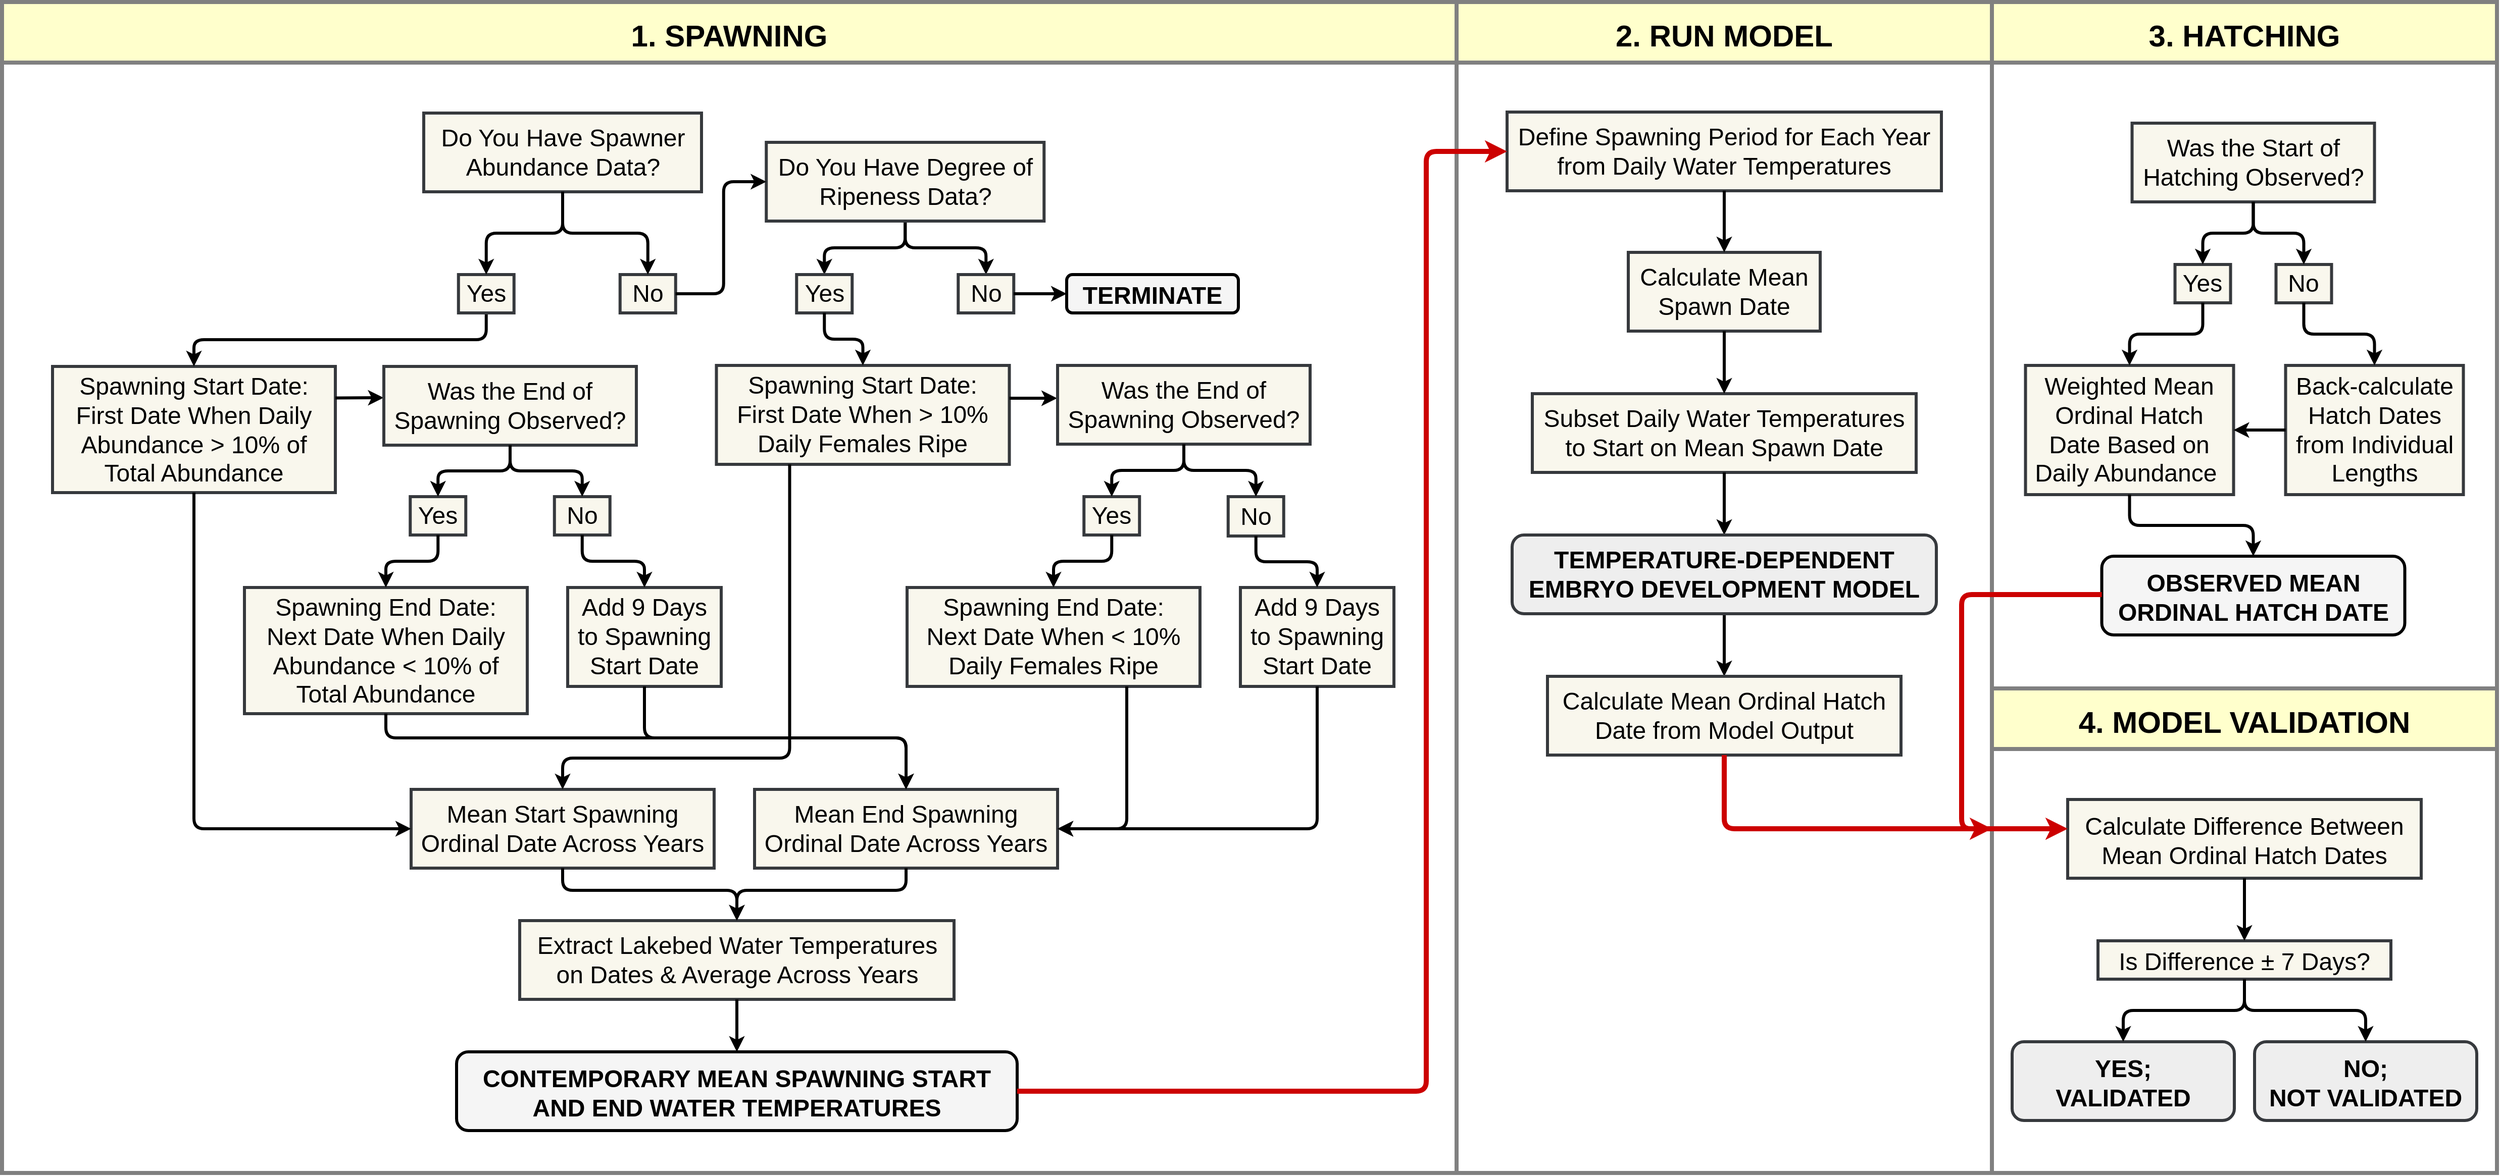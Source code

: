 <mxfile version="14.6.13" type="device"><diagram name="Page-1" id="c7558073-3199-34d8-9f00-42111426c3f3"><mxGraphModel dx="4560" dy="3016" grid="1" gridSize="10" guides="1" tooltips="1" connect="1" arrows="1" fold="1" page="1" pageScale="1" pageWidth="1400" pageHeight="850" background="none" math="0" shadow="0"><root><mxCell id="0"/><mxCell id="1" parent="0"/><mxCell id="sF-9YGjqSe5pVDXnktWd-203" value="2. RUN MODEL" style="swimlane;rounded=0;shadow=0;glass=0;fillColor=#FFFFCC;align=center;startSize=60;fontSize=30;strokeWidth=4;strokeColor=#808080;" parent="1" vertex="1"><mxGeometry x="80" y="-820" width="530" height="1160" as="geometry"/></mxCell><mxCell id="sF-9YGjqSe5pVDXnktWd-185" value="Define Spawning Period for Each Year from Daily Water Temperatures" style="whiteSpace=wrap;align=center;verticalAlign=middle;fontStyle=0;strokeWidth=3;fillColor=#f9f7ed;strokeColor=#36393d;fontSize=24;" parent="sF-9YGjqSe5pVDXnktWd-203" vertex="1"><mxGeometry x="50" y="109" width="430" height="78" as="geometry"/></mxCell><mxCell id="sF-9YGjqSe5pVDXnktWd-188" value="Calculate Mean Spawn Date" style="whiteSpace=wrap;align=center;verticalAlign=middle;fontStyle=0;strokeWidth=3;fillColor=#f9f7ed;strokeColor=#36393d;fontSize=24;" parent="sF-9YGjqSe5pVDXnktWd-203" vertex="1"><mxGeometry x="170" y="248" width="190" height="78" as="geometry"/></mxCell><mxCell id="sF-9YGjqSe5pVDXnktWd-190" value="Subset Daily Water Temperatures to Start on Mean Spawn Date" style="whiteSpace=wrap;align=center;verticalAlign=middle;fontStyle=0;strokeWidth=3;fillColor=#f9f7ed;strokeColor=#36393d;fontSize=24;" parent="sF-9YGjqSe5pVDXnktWd-203" vertex="1"><mxGeometry x="75" y="388" width="380" height="78" as="geometry"/></mxCell><mxCell id="sF-9YGjqSe5pVDXnktWd-191" value="" style="edgeStyle=elbowEdgeStyle;elbow=vertical;endArrow=classic;html=1;strokeWidth=3;exitX=0.5;exitY=1;exitDx=0;exitDy=0;entryX=0.5;entryY=0;entryDx=0;entryDy=0;" parent="sF-9YGjqSe5pVDXnktWd-203" source="sF-9YGjqSe5pVDXnktWd-185" target="sF-9YGjqSe5pVDXnktWd-188" edge="1"><mxGeometry width="50" height="50" relative="1" as="geometry"><mxPoint x="119.5" y="234" as="sourcePoint"/><mxPoint x="169.5" y="184" as="targetPoint"/></mxGeometry></mxCell><mxCell id="sF-9YGjqSe5pVDXnktWd-192" value="" style="edgeStyle=elbowEdgeStyle;elbow=vertical;endArrow=classic;html=1;strokeWidth=3;exitX=0.5;exitY=1;exitDx=0;exitDy=0;entryX=0.5;entryY=0;entryDx=0;entryDy=0;" parent="sF-9YGjqSe5pVDXnktWd-203" source="sF-9YGjqSe5pVDXnktWd-188" target="sF-9YGjqSe5pVDXnktWd-190" edge="1"><mxGeometry width="50" height="50" relative="1" as="geometry"><mxPoint x="119.5" y="234" as="sourcePoint"/><mxPoint x="169.5" y="184" as="targetPoint"/></mxGeometry></mxCell><mxCell id="sF-9YGjqSe5pVDXnktWd-193" value="" style="edgeStyle=elbowEdgeStyle;elbow=vertical;endArrow=classic;html=1;strokeWidth=3;exitX=0.5;exitY=1;exitDx=0;exitDy=0;entryX=0.5;entryY=0;entryDx=0;entryDy=0;" parent="sF-9YGjqSe5pVDXnktWd-203" source="sF-9YGjqSe5pVDXnktWd-190" target="sF-9YGjqSe5pVDXnktWd-240" edge="1"><mxGeometry width="50" height="50" relative="1" as="geometry"><mxPoint x="119.5" y="270" as="sourcePoint"/><mxPoint x="265" y="520" as="targetPoint"/></mxGeometry></mxCell><mxCell id="sF-9YGjqSe5pVDXnktWd-198" value="" style="edgeStyle=elbowEdgeStyle;elbow=vertical;endArrow=classic;html=1;strokeWidth=3;exitX=0.5;exitY=1;exitDx=0;exitDy=0;entryX=0.5;entryY=0;entryDx=0;entryDy=0;" parent="sF-9YGjqSe5pVDXnktWd-203" source="sF-9YGjqSe5pVDXnktWd-240" target="sF-9YGjqSe5pVDXnktWd-194" edge="1"><mxGeometry width="50" height="50" relative="1" as="geometry"><mxPoint x="265" y="598" as="sourcePoint"/><mxPoint x="454.51" y="384" as="targetPoint"/></mxGeometry></mxCell><mxCell id="sF-9YGjqSe5pVDXnktWd-240" value="TEMPERATURE-DEPENDENT EMBRYO DEVELOPMENT MODEL" style="whiteSpace=wrap;align=center;verticalAlign=middle;fontStyle=1;strokeWidth=3;fillColor=#eeeeee;strokeColor=#36393d;fontSize=24;rounded=1;" parent="sF-9YGjqSe5pVDXnktWd-203" vertex="1"><mxGeometry x="55" y="528" width="420" height="78" as="geometry"/></mxCell><mxCell id="sF-9YGjqSe5pVDXnktWd-194" value="Calculate Mean Ordinal Hatch Date from Model Output" style="whiteSpace=wrap;align=center;verticalAlign=middle;fontStyle=0;strokeWidth=3;fillColor=#f9f7ed;strokeColor=#36393d;fontSize=24;" parent="sF-9YGjqSe5pVDXnktWd-203" vertex="1"><mxGeometry x="90" y="668" width="350" height="78" as="geometry"/></mxCell><mxCell id="sF-9YGjqSe5pVDXnktWd-208" value="4. MODEL VALIDATION" style="swimlane;rounded=0;shadow=0;glass=0;fillColor=#FFFFCC;align=center;startSize=60;fontStyle=1;fontSize=30;strokeWidth=4;strokeColor=#808080;" parent="1" vertex="1"><mxGeometry x="610" y="-140" width="500" height="480" as="geometry"/></mxCell><mxCell id="sF-9YGjqSe5pVDXnktWd-220" value="&lt;p style=&quot;margin: 4px 0px 0px ; font-size: 24px&quot;&gt;&lt;/p&gt;&lt;span style=&quot;color: rgb(0 , 0 , 0) ; font-size: 24px&quot;&gt;Calculate Difference Between Mean Ordinal Hatch Dates&lt;/span&gt;" style="whiteSpace=wrap;html=1;fontStyle=0;strokeWidth=3;fillColor=#f9f7ed;rounded=0;shadow=0;glass=0;strokeColor=#36393d;fontSize=24;" parent="sF-9YGjqSe5pVDXnktWd-208" vertex="1"><mxGeometry x="75" y="110" width="350" height="78" as="geometry"/></mxCell><mxCell id="sF-9YGjqSe5pVDXnktWd-224" value="&lt;p style=&quot;margin: 4px 0px 0px ; font-size: 24px&quot;&gt;&lt;/p&gt;&lt;span style=&quot;color: rgb(0 , 0 , 0) ; font-size: 24px&quot;&gt;Is Difference ± 7 Days?&lt;/span&gt;" style="whiteSpace=wrap;html=1;fontStyle=0;strokeWidth=3;fillColor=#f9f7ed;rounded=0;shadow=0;glass=0;strokeColor=#36393d;fontSize=24;" parent="sF-9YGjqSe5pVDXnktWd-208" vertex="1"><mxGeometry x="105" y="250" width="290" height="38" as="geometry"/></mxCell><mxCell id="sF-9YGjqSe5pVDXnktWd-225" value="&lt;p style=&quot;margin: 4px 0px 0px ; font-size: 24px&quot;&gt;&lt;/p&gt;&lt;span style=&quot;color: rgb(0 , 0 , 0) ; font-size: 24px&quot;&gt;YES;&lt;br&gt;VALIDATED&lt;/span&gt;" style="whiteSpace=wrap;html=1;fontStyle=1;strokeWidth=3;fillColor=#eeeeee;rounded=1;shadow=0;glass=0;strokeColor=#36393d;fontSize=24;" parent="sF-9YGjqSe5pVDXnktWd-208" vertex="1"><mxGeometry x="20" y="350" width="220" height="78" as="geometry"/></mxCell><mxCell id="sF-9YGjqSe5pVDXnktWd-230" value="&lt;p style=&quot;margin: 4px 0px 0px ; font-size: 24px&quot;&gt;&lt;/p&gt;&lt;span style=&quot;color: rgb(0 , 0 , 0) ; font-size: 24px&quot;&gt;NO;&lt;br&gt;NOT VALIDATED&lt;/span&gt;" style="whiteSpace=wrap;html=1;fontStyle=1;strokeWidth=3;fillColor=#eeeeee;rounded=1;shadow=0;glass=0;strokeColor=#36393d;fontSize=24;" parent="sF-9YGjqSe5pVDXnktWd-208" vertex="1"><mxGeometry x="260" y="350" width="220" height="78" as="geometry"/></mxCell><mxCell id="sF-9YGjqSe5pVDXnktWd-231" value="" style="edgeStyle=elbowEdgeStyle;elbow=vertical;endArrow=classic;html=1;fontSize=24;strokeWidth=3;exitX=0.5;exitY=1;exitDx=0;exitDy=0;entryX=0.5;entryY=0;entryDx=0;entryDy=0;" parent="sF-9YGjqSe5pVDXnktWd-208" source="sF-9YGjqSe5pVDXnktWd-224" target="sF-9YGjqSe5pVDXnktWd-225" edge="1"><mxGeometry width="50" height="50" relative="1" as="geometry"><mxPoint x="130" y="329" as="sourcePoint"/><mxPoint x="180" y="279" as="targetPoint"/></mxGeometry></mxCell><mxCell id="sF-9YGjqSe5pVDXnktWd-238" value="" style="edgeStyle=elbowEdgeStyle;elbow=vertical;endArrow=classic;html=1;fontSize=24;strokeWidth=3;exitX=0.5;exitY=1;exitDx=0;exitDy=0;entryX=0.5;entryY=0;entryDx=0;entryDy=0;" parent="sF-9YGjqSe5pVDXnktWd-208" source="sF-9YGjqSe5pVDXnktWd-224" target="sF-9YGjqSe5pVDXnktWd-230" edge="1"><mxGeometry width="50" height="50" relative="1" as="geometry"><mxPoint x="260.0" y="307.0" as="sourcePoint"/><mxPoint x="150.0" y="348" as="targetPoint"/></mxGeometry></mxCell><mxCell id="sF-9YGjqSe5pVDXnktWd-239" value="" style="edgeStyle=elbowEdgeStyle;elbow=vertical;endArrow=classic;html=1;fontSize=24;strokeColor=#000000;strokeWidth=3;exitX=0.5;exitY=1;exitDx=0;exitDy=0;entryX=0.5;entryY=0;entryDx=0;entryDy=0;" parent="sF-9YGjqSe5pVDXnktWd-208" source="sF-9YGjqSe5pVDXnktWd-220" target="sF-9YGjqSe5pVDXnktWd-224" edge="1"><mxGeometry width="50" height="50" relative="1" as="geometry"><mxPoint x="130" y="309" as="sourcePoint"/><mxPoint x="180" y="259" as="targetPoint"/></mxGeometry></mxCell><mxCell id="sF-9YGjqSe5pVDXnktWd-204" value="3. HATCHING" style="swimlane;rounded=0;shadow=0;glass=0;fillColor=#FFFFCC;align=center;startSize=60;fontStyle=1;fontSize=30;strokeWidth=4;strokeColor=#808080;" parent="1" vertex="1"><mxGeometry x="610" y="-820" width="500" height="680" as="geometry"/></mxCell><mxCell id="sF-9YGjqSe5pVDXnktWd-150" value="Was the Start of Hatching Observed?" style="whiteSpace=wrap;align=center;verticalAlign=middle;fontStyle=0;strokeWidth=3;fillColor=#f9f7ed;strokeColor=#36393d;fontSize=24;" parent="sF-9YGjqSe5pVDXnktWd-204" vertex="1"><mxGeometry x="138.75" y="120" width="240" height="78" as="geometry"/></mxCell><mxCell id="sF-9YGjqSe5pVDXnktWd-153" value="Yes" style="whiteSpace=wrap;html=1;fontStyle=0;strokeWidth=3;fillColor=#f9f7ed;strokeColor=#36393d;fontSize=24;" parent="sF-9YGjqSe5pVDXnktWd-204" vertex="1"><mxGeometry x="181.25" y="260" width="55" height="38" as="geometry"/></mxCell><mxCell id="sF-9YGjqSe5pVDXnktWd-155" value="No" style="whiteSpace=wrap;html=1;fontStyle=0;strokeWidth=3;fillColor=#f9f7ed;strokeColor=#36393d;fontSize=24;" parent="sF-9YGjqSe5pVDXnktWd-204" vertex="1"><mxGeometry x="281.25" y="260" width="55" height="38" as="geometry"/></mxCell><mxCell id="sF-9YGjqSe5pVDXnktWd-166" value="" style="edgeStyle=elbowEdgeStyle;elbow=vertical;endArrow=classic;html=1;strokeWidth=3;exitX=0.5;exitY=1;exitDx=0;exitDy=0;entryX=0.5;entryY=0;entryDx=0;entryDy=0;" parent="sF-9YGjqSe5pVDXnktWd-204" source="sF-9YGjqSe5pVDXnktWd-150" target="sF-9YGjqSe5pVDXnktWd-153" edge="1"><mxGeometry width="50" height="50" relative="1" as="geometry"><mxPoint x="98.75" y="215" as="sourcePoint"/><mxPoint x="48.75" y="261" as="targetPoint"/></mxGeometry></mxCell><mxCell id="sF-9YGjqSe5pVDXnktWd-167" value="" style="edgeStyle=elbowEdgeStyle;elbow=vertical;endArrow=classic;html=1;strokeWidth=3;exitX=0.5;exitY=1;exitDx=0;exitDy=0;entryX=0.5;entryY=0;entryDx=0;entryDy=0;" parent="sF-9YGjqSe5pVDXnktWd-204" source="sF-9YGjqSe5pVDXnktWd-150" target="sF-9YGjqSe5pVDXnktWd-155" edge="1"><mxGeometry width="50" height="50" relative="1" as="geometry"><mxPoint x="178.75" y="215" as="sourcePoint"/><mxPoint x="218.75" y="265" as="targetPoint"/></mxGeometry></mxCell><mxCell id="sF-9YGjqSe5pVDXnktWd-168" value="Back-calculate Hatch Dates from Individual Lengths" style="whiteSpace=wrap;align=center;verticalAlign=middle;fontStyle=0;strokeWidth=3;fillColor=#f9f7ed;strokeColor=#36393d;fontSize=24;" parent="sF-9YGjqSe5pVDXnktWd-204" vertex="1"><mxGeometry x="290.75" y="360" width="176" height="128" as="geometry"/></mxCell><mxCell id="sF-9YGjqSe5pVDXnktWd-169" value="Weighted Mean Ordinal Hatch Date Based on Daily Abundance&amp;nbsp;" style="whiteSpace=wrap;html=1;fontStyle=0;strokeWidth=3;fillColor=#f9f7ed;strokeColor=#36393d;fontSize=24;" parent="sF-9YGjqSe5pVDXnktWd-204" vertex="1"><mxGeometry x="33.25" y="360" width="206" height="128" as="geometry"/></mxCell><mxCell id="sF-9YGjqSe5pVDXnktWd-171" value="" style="edgeStyle=elbowEdgeStyle;elbow=vertical;endArrow=classic;html=1;strokeWidth=3;exitX=0.5;exitY=1;exitDx=0;exitDy=0;entryX=0.5;entryY=0;entryDx=0;entryDy=0;" parent="sF-9YGjqSe5pVDXnktWd-204" source="sF-9YGjqSe5pVDXnktWd-153" target="sF-9YGjqSe5pVDXnktWd-169" edge="1"><mxGeometry width="50" height="50" relative="1" as="geometry"><mxPoint x="-48.25" y="340" as="sourcePoint"/><mxPoint x="1.75" y="290" as="targetPoint"/></mxGeometry></mxCell><mxCell id="sF-9YGjqSe5pVDXnktWd-172" value="" style="edgeStyle=elbowEdgeStyle;elbow=vertical;endArrow=classic;html=1;strokeWidth=3;exitX=0.5;exitY=1;exitDx=0;exitDy=0;entryX=0.5;entryY=0;entryDx=0;entryDy=0;" parent="sF-9YGjqSe5pVDXnktWd-204" source="sF-9YGjqSe5pVDXnktWd-155" target="sF-9YGjqSe5pVDXnktWd-168" edge="1"><mxGeometry width="50" height="50" relative="1" as="geometry"><mxPoint x="222.25" y="300" as="sourcePoint"/><mxPoint x="198.75" y="338" as="targetPoint"/></mxGeometry></mxCell><mxCell id="sF-9YGjqSe5pVDXnktWd-174" value="" style="edgeStyle=elbowEdgeStyle;elbow=vertical;endArrow=classic;html=1;strokeWidth=3;exitX=0.5;exitY=1;exitDx=0;exitDy=0;entryX=0.5;entryY=0;entryDx=0;entryDy=0;" parent="sF-9YGjqSe5pVDXnktWd-204" source="sF-9YGjqSe5pVDXnktWd-169" target="sF-9YGjqSe5pVDXnktWd-173" edge="1"><mxGeometry width="50" height="50" relative="1" as="geometry"><mxPoint x="-118.25" y="305" as="sourcePoint"/><mxPoint x="-68.25" y="255" as="targetPoint"/></mxGeometry></mxCell><mxCell id="sF-9YGjqSe5pVDXnktWd-173" value="&lt;p style=&quot;margin: 4px 0px 0px ; font-size: 24px&quot;&gt;&lt;span&gt;OBSERVED MEAN ORDINAL HATCH DATE&lt;/span&gt;&lt;/p&gt;" style="whiteSpace=wrap;html=1;fontStyle=1;strokeWidth=3;fillColor=#f5f5f5;rounded=1;shadow=0;glass=0;fontSize=24;" parent="sF-9YGjqSe5pVDXnktWd-204" vertex="1"><mxGeometry x="108.75" y="549" width="300" height="78" as="geometry"/></mxCell><mxCell id="-6BBL0OErDNaIZ8kAwIb-1" value="" style="edgeStyle=elbowEdgeStyle;elbow=vertical;endArrow=classic;html=1;strokeWidth=3;exitX=0;exitY=0.5;exitDx=0;exitDy=0;entryX=1;entryY=0.5;entryDx=0;entryDy=0;" parent="sF-9YGjqSe5pVDXnktWd-204" source="sF-9YGjqSe5pVDXnktWd-168" target="sF-9YGjqSe5pVDXnktWd-169" edge="1"><mxGeometry width="50" height="50" relative="1" as="geometry"><mxPoint x="318.75" y="328.0" as="sourcePoint"/><mxPoint x="237.75" y="439" as="targetPoint"/><Array as="points"/></mxGeometry></mxCell><mxCell id="sF-9YGjqSe5pVDXnktWd-223" value="" style="edgeStyle=elbowEdgeStyle;elbow=horizontal;endArrow=classic;html=1;fontSize=24;strokeColor=#CC0000;strokeWidth=5;exitX=0;exitY=0.5;exitDx=0;exitDy=0;" parent="1" edge="1"><mxGeometry width="50" height="50" relative="1" as="geometry"><mxPoint x="718.75" y="-233" as="sourcePoint"/><mxPoint x="610" y="-1" as="targetPoint"/><Array as="points"><mxPoint x="580" y="-121"/></Array></mxGeometry></mxCell><mxCell id="sF-9YGjqSe5pVDXnktWd-221" value="" style="edgeStyle=elbowEdgeStyle;elbow=vertical;endArrow=classic;html=1;fontSize=24;strokeColor=#CC0000;strokeWidth=5;exitX=0.5;exitY=1;exitDx=0;exitDy=0;" parent="1" source="sF-9YGjqSe5pVDXnktWd-194" edge="1"><mxGeometry width="50" height="50" relative="1" as="geometry"><mxPoint x="370" y="60" as="sourcePoint"/><mxPoint x="685" y="-1" as="targetPoint"/><Array as="points"><mxPoint x="510" y="-1"/></Array></mxGeometry></mxCell><mxCell id="sF-9YGjqSe5pVDXnktWd-202" value="1. SPAWNING" style="swimlane;rounded=0;shadow=0;glass=0;fillColor=#FFFFCC;align=center;fontSize=30;startSize=60;verticalAlign=middle;strokeWidth=4;strokeColor=#808080;" parent="1" vertex="1"><mxGeometry x="-1360" y="-820" width="1440" height="1160" as="geometry"/></mxCell><mxCell id="sF-9YGjqSe5pVDXnktWd-130" value="Spawning Start Date:&#10;First Date When Daily Abundance &gt; 10% of Total Abundance" style="whiteSpace=wrap;align=center;verticalAlign=middle;fontStyle=0;strokeWidth=3;fillColor=#f9f7ed;strokeColor=#36393d;fontSize=24;" parent="sF-9YGjqSe5pVDXnktWd-202" vertex="1"><mxGeometry x="50" y="361" width="280" height="125" as="geometry"/></mxCell><mxCell id="sF-9YGjqSe5pVDXnktWd-131" value="" style="edgeStyle=elbowEdgeStyle;elbow=vertical;endArrow=classic;html=1;strokeWidth=3;exitX=0.5;exitY=1;exitDx=0;exitDy=0;entryX=0.5;entryY=0;entryDx=0;entryDy=0;" parent="sF-9YGjqSe5pVDXnktWd-202" source="-6BBL0OErDNaIZ8kAwIb-3" target="sF-9YGjqSe5pVDXnktWd-130" edge="1"><mxGeometry width="50" height="50" relative="1" as="geometry"><mxPoint x="436.5" y="527" as="sourcePoint"/><mxPoint x="475.5" y="809.5" as="targetPoint"/></mxGeometry></mxCell><mxCell id="sF-9YGjqSe5pVDXnktWd-98" value="Spawning End Date:&#10;Next Date When Daily Abundance &lt; 10% of Total Abundance" style="whiteSpace=wrap;align=center;verticalAlign=middle;fontStyle=0;strokeWidth=3;fillColor=#f9f7ed;strokeColor=#36393d;fontSize=24;" parent="sF-9YGjqSe5pVDXnktWd-202" vertex="1"><mxGeometry x="240" y="580" width="280" height="125" as="geometry"/></mxCell><mxCell id="sF-9YGjqSe5pVDXnktWd-132" value="" style="edgeStyle=elbowEdgeStyle;elbow=vertical;endArrow=classic;html=1;strokeWidth=3;exitX=1;exitY=0.25;exitDx=0;exitDy=0;entryX=-0.001;entryY=0.397;entryDx=0;entryDy=0;entryPerimeter=0;" parent="sF-9YGjqSe5pVDXnktWd-202" source="sF-9YGjqSe5pVDXnktWd-130" target="_57NI-kd2nf70JUf0CaK-3" edge="1"><mxGeometry width="50" height="50" relative="1" as="geometry"><mxPoint x="436.5" y="527" as="sourcePoint"/><mxPoint x="475.5" y="819.5" as="targetPoint"/></mxGeometry></mxCell><mxCell id="sF-9YGjqSe5pVDXnktWd-100" value="Spawning End Date:&#10;Next Date When &lt; 10% Daily Females Ripe" style="whiteSpace=wrap;align=center;verticalAlign=middle;fontStyle=0;strokeWidth=3;fillColor=#f9f7ed;strokeColor=#36393d;fontSize=24;" parent="sF-9YGjqSe5pVDXnktWd-202" vertex="1"><mxGeometry x="896" y="580" width="290" height="98" as="geometry"/></mxCell><mxCell id="sF-9YGjqSe5pVDXnktWd-129" value="" style="edgeStyle=elbowEdgeStyle;elbow=vertical;endArrow=classic;html=1;strokeWidth=3;exitX=0.5;exitY=1;exitDx=0;exitDy=0;entryX=0.5;entryY=0;entryDx=0;entryDy=0;" parent="sF-9YGjqSe5pVDXnktWd-202" source="-6BBL0OErDNaIZ8kAwIb-7" target="-6BBL0OErDNaIZ8kAwIb-12" edge="1"><mxGeometry width="50" height="50" relative="1" as="geometry"><mxPoint x="924.63" y="696" as="sourcePoint"/><mxPoint x="895.13" y="869.5" as="targetPoint"/></mxGeometry></mxCell><mxCell id="sF-9YGjqSe5pVDXnktWd-178" value="Extract Lakebed Water Temperatures on Dates &amp; Average Across Years" style="whiteSpace=wrap;align=center;verticalAlign=middle;fontStyle=0;strokeWidth=3;fillColor=#f9f7ed;strokeColor=#36393d;fontSize=24;" parent="sF-9YGjqSe5pVDXnktWd-202" vertex="1"><mxGeometry x="512.5" y="910" width="430" height="78" as="geometry"/></mxCell><mxCell id="sF-9YGjqSe5pVDXnktWd-184" value="" style="edgeStyle=elbowEdgeStyle;elbow=vertical;endArrow=classic;html=1;strokeWidth=3;exitX=0.5;exitY=1;exitDx=0;exitDy=0;entryX=0.5;entryY=0;entryDx=0;entryDy=0;" parent="sF-9YGjqSe5pVDXnktWd-202" source="sF-9YGjqSe5pVDXnktWd-178" target="sF-9YGjqSe5pVDXnktWd-183" edge="1"><mxGeometry width="50" height="50" relative="1" as="geometry"><mxPoint x="988" y="1262" as="sourcePoint"/><mxPoint x="1038" y="1212" as="targetPoint"/></mxGeometry></mxCell><mxCell id="sF-9YGjqSe5pVDXnktWd-126" value="Mean Start Spawning Ordinal Date Across Years" style="whiteSpace=wrap;align=center;verticalAlign=middle;fontStyle=0;strokeWidth=3;fillColor=#f9f7ed;strokeColor=#36393d;fontSize=24;" parent="sF-9YGjqSe5pVDXnktWd-202" vertex="1"><mxGeometry x="405" y="780" width="300" height="78" as="geometry"/></mxCell><mxCell id="sF-9YGjqSe5pVDXnktWd-143" value="" style="edgeStyle=elbowEdgeStyle;elbow=vertical;endArrow=classic;html=1;strokeWidth=3;exitX=0.5;exitY=1;exitDx=0;exitDy=0;entryX=0.5;entryY=0;entryDx=0;entryDy=0;" parent="sF-9YGjqSe5pVDXnktWd-202" source="sF-9YGjqSe5pVDXnktWd-126" target="sF-9YGjqSe5pVDXnktWd-178" edge="1"><mxGeometry width="50" height="50" relative="1" as="geometry"><mxPoint x="590" y="1176" as="sourcePoint"/><mxPoint x="555" y="1248" as="targetPoint"/><Array as="points"><mxPoint x="640" y="880"/></Array></mxGeometry></mxCell><mxCell id="sF-9YGjqSe5pVDXnktWd-133" value="" style="edgeStyle=elbowEdgeStyle;elbow=vertical;endArrow=classic;html=1;strokeWidth=3;exitX=0.5;exitY=1;exitDx=0;exitDy=0;entryX=0;entryY=0.5;entryDx=0;entryDy=0;" parent="sF-9YGjqSe5pVDXnktWd-202" source="sF-9YGjqSe5pVDXnktWd-130" target="sF-9YGjqSe5pVDXnktWd-126" edge="1"><mxGeometry width="50" height="50" relative="1" as="geometry"><mxPoint x="196.5" y="918" as="sourcePoint"/><mxPoint x="579.5" y="1127" as="targetPoint"/><Array as="points"><mxPoint x="300" y="819"/></Array></mxGeometry></mxCell><mxCell id="sF-9YGjqSe5pVDXnktWd-99" value="Mean End Spawning&#10;Ordinal Date Across Years" style="whiteSpace=wrap;align=center;verticalAlign=middle;fontStyle=0;strokeWidth=3;fillColor=#f9f7ed;strokeColor=#36393d;fontSize=24;" parent="sF-9YGjqSe5pVDXnktWd-202" vertex="1"><mxGeometry x="745" y="780" width="300" height="78" as="geometry"/></mxCell><mxCell id="sF-9YGjqSe5pVDXnktWd-144" value="" style="edgeStyle=elbowEdgeStyle;elbow=vertical;endArrow=classic;html=1;strokeWidth=3;exitX=0.5;exitY=1;exitDx=0;exitDy=0;entryX=0.5;entryY=0;entryDx=0;entryDy=0;" parent="sF-9YGjqSe5pVDXnktWd-202" source="sF-9YGjqSe5pVDXnktWd-99" target="sF-9YGjqSe5pVDXnktWd-178" edge="1"><mxGeometry width="50" height="50" relative="1" as="geometry"><mxPoint x="880" y="1136" as="sourcePoint"/><mxPoint x="595" y="1248" as="targetPoint"/><Array as="points"><mxPoint x="810" y="880"/></Array></mxGeometry></mxCell><mxCell id="sF-9YGjqSe5pVDXnktWd-136" value="" style="edgeStyle=elbowEdgeStyle;elbow=vertical;endArrow=classic;html=1;strokeWidth=3;exitX=0.75;exitY=1;exitDx=0;exitDy=0;entryX=1;entryY=0.5;entryDx=0;entryDy=0;" parent="sF-9YGjqSe5pVDXnktWd-202" source="sF-9YGjqSe5pVDXnktWd-100" target="sF-9YGjqSe5pVDXnktWd-99" edge="1"><mxGeometry width="50" height="50" relative="1" as="geometry"><mxPoint x="972.5" y="926" as="sourcePoint"/><mxPoint x="1022.5" y="876" as="targetPoint"/><Array as="points"><mxPoint x="1090" y="819"/></Array></mxGeometry></mxCell><mxCell id="sF-9YGjqSe5pVDXnktWd-134" value="" style="edgeStyle=elbowEdgeStyle;elbow=vertical;endArrow=classic;html=1;strokeWidth=3;exitX=0.5;exitY=1;exitDx=0;exitDy=0;entryX=0.5;entryY=0;entryDx=0;entryDy=0;" parent="sF-9YGjqSe5pVDXnktWd-202" source="sF-9YGjqSe5pVDXnktWd-98" target="sF-9YGjqSe5pVDXnktWd-99" edge="1"><mxGeometry width="50" height="50" relative="1" as="geometry"><mxPoint x="515.5" y="918" as="sourcePoint"/><mxPoint x="718.5" y="1146" as="targetPoint"/><Array as="points"><mxPoint x="640" y="729"/></Array></mxGeometry></mxCell><mxCell id="sF-9YGjqSe5pVDXnktWd-123" value="Spawning Start Date:&#10;First Date When &gt; 10% Daily Females Ripe" style="whiteSpace=wrap;align=center;verticalAlign=middle;fontStyle=0;strokeWidth=3;fillColor=#f9f7ed;strokeColor=#36393d;fontSize=24;" parent="sF-9YGjqSe5pVDXnktWd-202" vertex="1"><mxGeometry x="707.25" y="360" width="290" height="98" as="geometry"/></mxCell><mxCell id="sF-9YGjqSe5pVDXnktWd-128" value="" style="edgeStyle=elbowEdgeStyle;elbow=vertical;endArrow=classic;html=1;strokeWidth=3;exitX=0.5;exitY=1;exitDx=0;exitDy=0;entryX=0.5;entryY=0;entryDx=0;entryDy=0;" parent="sF-9YGjqSe5pVDXnktWd-202" source="-6BBL0OErDNaIZ8kAwIb-7" target="-6BBL0OErDNaIZ8kAwIb-11" edge="1"><mxGeometry width="50" height="50" relative="1" as="geometry"><mxPoint x="924.63" y="696" as="sourcePoint"/><mxPoint x="775.13" y="1005" as="targetPoint"/></mxGeometry></mxCell><mxCell id="sF-9YGjqSe5pVDXnktWd-135" value="" style="edgeStyle=elbowEdgeStyle;elbow=vertical;endArrow=classic;html=1;strokeWidth=3;exitX=0.25;exitY=1;exitDx=0;exitDy=0;entryX=0.5;entryY=0;entryDx=0;entryDy=0;" parent="sF-9YGjqSe5pVDXnktWd-202" source="sF-9YGjqSe5pVDXnktWd-123" target="sF-9YGjqSe5pVDXnktWd-126" edge="1"><mxGeometry width="50" height="50" relative="1" as="geometry"><mxPoint x="789" y="918" as="sourcePoint"/><mxPoint x="1187.5" y="886" as="targetPoint"/><Array as="points"><mxPoint x="670" y="749"/></Array></mxGeometry></mxCell><mxCell id="sF-9YGjqSe5pVDXnktWd-183" value="&lt;p style=&quot;margin: 4px 0px 0px ; font-size: 24px&quot;&gt;CONTEMPORARY MEAN SPAWNING START AND END WATER TEMPERATURES&lt;/p&gt;" style="whiteSpace=wrap;html=1;fontStyle=1;strokeWidth=3;fillColor=#f5f5f5;rounded=1;shadow=0;glass=0;fontSize=24;" parent="sF-9YGjqSe5pVDXnktWd-202" vertex="1"><mxGeometry x="450" y="1040" width="555" height="78" as="geometry"/></mxCell><mxCell id="-6BBL0OErDNaIZ8kAwIb-2" value="Do You Have Spawner Abundance Data?" style="whiteSpace=wrap;align=center;verticalAlign=middle;fontStyle=0;strokeWidth=3;fillColor=#f9f7ed;strokeColor=#36393d;fontSize=24;" parent="sF-9YGjqSe5pVDXnktWd-202" vertex="1"><mxGeometry x="417.5" y="110" width="275" height="78" as="geometry"/></mxCell><mxCell id="-6BBL0OErDNaIZ8kAwIb-3" value="Yes" style="whiteSpace=wrap;html=1;fontStyle=0;strokeWidth=3;fillColor=#f9f7ed;strokeColor=#36393d;fontSize=24;" parent="sF-9YGjqSe5pVDXnktWd-202" vertex="1"><mxGeometry x="451.88" y="270" width="55" height="38" as="geometry"/></mxCell><mxCell id="-6BBL0OErDNaIZ8kAwIb-4" value="No" style="whiteSpace=wrap;html=1;fontStyle=0;strokeWidth=3;fillColor=#f9f7ed;strokeColor=#36393d;fontSize=24;" parent="sF-9YGjqSe5pVDXnktWd-202" vertex="1"><mxGeometry x="611.88" y="270" width="55" height="38" as="geometry"/></mxCell><mxCell id="-6BBL0OErDNaIZ8kAwIb-5" value="" style="edgeStyle=elbowEdgeStyle;elbow=vertical;endArrow=classic;html=1;strokeWidth=3;exitX=0.5;exitY=1;exitDx=0;exitDy=0;entryX=0.5;entryY=0;entryDx=0;entryDy=0;" parent="sF-9YGjqSe5pVDXnktWd-202" source="-6BBL0OErDNaIZ8kAwIb-2" target="-6BBL0OErDNaIZ8kAwIb-3" edge="1"><mxGeometry width="50" height="50" relative="1" as="geometry"><mxPoint x="574.63" y="319" as="sourcePoint"/><mxPoint x="494.63" y="370" as="targetPoint"/></mxGeometry></mxCell><mxCell id="-6BBL0OErDNaIZ8kAwIb-6" value="" style="edgeStyle=elbowEdgeStyle;elbow=vertical;endArrow=classic;html=1;strokeWidth=3;exitX=0.5;exitY=1;exitDx=0;exitDy=0;entryX=0.5;entryY=0;entryDx=0;entryDy=0;" parent="sF-9YGjqSe5pVDXnktWd-202" source="-6BBL0OErDNaIZ8kAwIb-2" target="-6BBL0OErDNaIZ8kAwIb-4" edge="1"><mxGeometry width="50" height="50" relative="1" as="geometry"><mxPoint x="564.63" y="226" as="sourcePoint"/><mxPoint x="483.63" y="259" as="targetPoint"/></mxGeometry></mxCell><mxCell id="-6BBL0OErDNaIZ8kAwIb-7" value="Do You Have Degree of Ripeness Data?" style="whiteSpace=wrap;align=center;verticalAlign=middle;fontStyle=0;strokeWidth=3;fillColor=#f9f7ed;strokeColor=#36393d;fontSize=24;" parent="sF-9YGjqSe5pVDXnktWd-202" vertex="1"><mxGeometry x="756.63" y="139" width="275" height="78" as="geometry"/></mxCell><mxCell id="-6BBL0OErDNaIZ8kAwIb-10" value="" style="edgeStyle=elbowEdgeStyle;elbow=horizontal;endArrow=classic;html=1;exitX=1;exitY=0.5;exitDx=0;exitDy=0;entryX=0;entryY=0.5;entryDx=0;entryDy=0;strokeWidth=3;" parent="sF-9YGjqSe5pVDXnktWd-202" source="-6BBL0OErDNaIZ8kAwIb-4" target="-6BBL0OErDNaIZ8kAwIb-7" edge="1"><mxGeometry width="50" height="50" relative="1" as="geometry"><mxPoint x="649.38" y="518" as="sourcePoint"/><mxPoint x="699.38" y="468" as="targetPoint"/><Array as="points"><mxPoint x="714.38" y="289"/></Array></mxGeometry></mxCell><mxCell id="-6BBL0OErDNaIZ8kAwIb-11" value="Yes" style="whiteSpace=wrap;html=1;fontStyle=0;strokeWidth=3;fillColor=#f9f7ed;strokeColor=#36393d;fontSize=24;" parent="sF-9YGjqSe5pVDXnktWd-202" vertex="1"><mxGeometry x="786.63" y="270" width="55" height="38" as="geometry"/></mxCell><mxCell id="-6BBL0OErDNaIZ8kAwIb-12" value="No" style="whiteSpace=wrap;html=1;fontStyle=0;strokeWidth=3;fillColor=#f9f7ed;strokeColor=#36393d;fontSize=24;" parent="sF-9YGjqSe5pVDXnktWd-202" vertex="1"><mxGeometry x="946.63" y="270" width="55" height="38" as="geometry"/></mxCell><mxCell id="-6BBL0OErDNaIZ8kAwIb-13" value="&lt;p style=&quot;margin: 4px 0px 0px ; font-size: 24px&quot;&gt;TERMINATE&lt;/p&gt;" style="whiteSpace=wrap;html=1;fontStyle=1;strokeWidth=3;fillColor=#f5f5f5;rounded=1;shadow=0;glass=0;fontSize=24;verticalAlign=middle;" parent="sF-9YGjqSe5pVDXnktWd-202" vertex="1"><mxGeometry x="1054" y="270" width="170" height="38" as="geometry"/></mxCell><mxCell id="-6BBL0OErDNaIZ8kAwIb-14" value="" style="edgeStyle=elbowEdgeStyle;elbow=vertical;endArrow=classic;html=1;strokeWidth=3;exitX=1;exitY=0.5;exitDx=0;exitDy=0;entryX=0;entryY=0.5;entryDx=0;entryDy=0;" parent="sF-9YGjqSe5pVDXnktWd-202" source="-6BBL0OErDNaIZ8kAwIb-12" target="-6BBL0OErDNaIZ8kAwIb-13" edge="1"><mxGeometry width="50" height="50" relative="1" as="geometry"><mxPoint x="993.5" y="518" as="sourcePoint"/><mxPoint x="1027" y="518" as="targetPoint"/></mxGeometry></mxCell><mxCell id="-6BBL0OErDNaIZ8kAwIb-15" value="" style="edgeStyle=elbowEdgeStyle;elbow=vertical;endArrow=classic;html=1;strokeWidth=3;exitX=1;exitY=0.25;exitDx=0;exitDy=0;entryX=-0.002;entryY=0.367;entryDx=0;entryDy=0;entryPerimeter=0;" parent="sF-9YGjqSe5pVDXnktWd-202" edge="1"><mxGeometry width="50" height="50" relative="1" as="geometry"><mxPoint x="997.25" y="392.5" as="sourcePoint"/><mxPoint x="1044.5" y="392.626" as="targetPoint"/></mxGeometry></mxCell><mxCell id="-6BBL0OErDNaIZ8kAwIb-16" value="" style="edgeStyle=elbowEdgeStyle;elbow=vertical;endArrow=classic;html=1;strokeWidth=3;exitX=0.5;exitY=1;exitDx=0;exitDy=0;entryX=0.5;entryY=0;entryDx=0;entryDy=0;" parent="sF-9YGjqSe5pVDXnktWd-202" source="-6BBL0OErDNaIZ8kAwIb-11" target="sF-9YGjqSe5pVDXnktWd-123" edge="1"><mxGeometry width="50" height="50" relative="1" as="geometry"><mxPoint x="794" y="527" as="sourcePoint"/><mxPoint x="205.0" y="589" as="targetPoint"/></mxGeometry></mxCell><mxCell id="_57NI-kd2nf70JUf0CaK-3" value="Was the End of Spawning Observed?" style="whiteSpace=wrap;align=center;verticalAlign=middle;fontStyle=0;strokeWidth=3;fillColor=#f9f7ed;strokeColor=#36393d;fontSize=24;" parent="sF-9YGjqSe5pVDXnktWd-202" vertex="1"><mxGeometry x="378" y="361" width="250" height="78" as="geometry"/></mxCell><mxCell id="_57NI-kd2nf70JUf0CaK-4" value="Yes" style="whiteSpace=wrap;html=1;fontStyle=0;strokeWidth=3;fillColor=#f9f7ed;strokeColor=#36393d;fontSize=24;" parent="sF-9YGjqSe5pVDXnktWd-202" vertex="1"><mxGeometry x="404.13" y="490" width="55" height="38" as="geometry"/></mxCell><mxCell id="_57NI-kd2nf70JUf0CaK-5" value="No" style="whiteSpace=wrap;html=1;fontStyle=0;strokeWidth=3;fillColor=#f9f7ed;strokeColor=#36393d;fontSize=24;" parent="sF-9YGjqSe5pVDXnktWd-202" vertex="1"><mxGeometry x="546.88" y="490" width="55" height="38" as="geometry"/></mxCell><mxCell id="_57NI-kd2nf70JUf0CaK-6" value="" style="edgeStyle=elbowEdgeStyle;elbow=vertical;endArrow=classic;html=1;strokeWidth=3;exitX=0.5;exitY=1;exitDx=0;exitDy=0;entryX=0.5;entryY=0;entryDx=0;entryDy=0;" parent="sF-9YGjqSe5pVDXnktWd-202" source="_57NI-kd2nf70JUf0CaK-3" target="_57NI-kd2nf70JUf0CaK-5" edge="1"><mxGeometry width="50" height="50" relative="1" as="geometry"><mxPoint x="665" y="459" as="sourcePoint"/><mxPoint x="590" y="469" as="targetPoint"/></mxGeometry></mxCell><mxCell id="_57NI-kd2nf70JUf0CaK-7" value="" style="edgeStyle=elbowEdgeStyle;elbow=vertical;endArrow=classic;html=1;strokeWidth=3;exitX=0.5;exitY=1;exitDx=0;exitDy=0;entryX=0.5;entryY=0;entryDx=0;entryDy=0;" parent="sF-9YGjqSe5pVDXnktWd-202" source="_57NI-kd2nf70JUf0CaK-3" target="_57NI-kd2nf70JUf0CaK-4" edge="1"><mxGeometry width="50" height="50" relative="1" as="geometry"><mxPoint x="513" y="450" as="sourcePoint"/><mxPoint x="602.5" y="489" as="targetPoint"/></mxGeometry></mxCell><mxCell id="_57NI-kd2nf70JUf0CaK-8" value="" style="edgeStyle=elbowEdgeStyle;elbow=vertical;endArrow=classic;html=1;strokeWidth=3;exitX=0.5;exitY=1;exitDx=0;exitDy=0;entryX=0.5;entryY=0;entryDx=0;entryDy=0;" parent="sF-9YGjqSe5pVDXnktWd-202" source="_57NI-kd2nf70JUf0CaK-4" target="sF-9YGjqSe5pVDXnktWd-98" edge="1"><mxGeometry width="50" height="50" relative="1" as="geometry"><mxPoint x="513" y="450" as="sourcePoint"/><mxPoint x="441.63" y="489" as="targetPoint"/></mxGeometry></mxCell><mxCell id="_57NI-kd2nf70JUf0CaK-9" value="Add 9 Days to Spawning Start Date" style="whiteSpace=wrap;align=center;verticalAlign=middle;fontStyle=0;strokeWidth=3;fillColor=#f9f7ed;strokeColor=#36393d;fontSize=24;" parent="sF-9YGjqSe5pVDXnktWd-202" vertex="1"><mxGeometry x="560" y="580" width="152" height="98" as="geometry"/></mxCell><mxCell id="_57NI-kd2nf70JUf0CaK-10" value="" style="edgeStyle=elbowEdgeStyle;elbow=vertical;endArrow=classic;html=1;strokeWidth=3;exitX=0.5;exitY=1;exitDx=0;exitDy=0;entryX=0.5;entryY=0;entryDx=0;entryDy=0;" parent="sF-9YGjqSe5pVDXnktWd-202" source="_57NI-kd2nf70JUf0CaK-5" target="_57NI-kd2nf70JUf0CaK-9" edge="1"><mxGeometry width="50" height="50" relative="1" as="geometry"><mxPoint x="441.63" y="527.0" as="sourcePoint"/><mxPoint x="390" y="576.5" as="targetPoint"/></mxGeometry></mxCell><mxCell id="_57NI-kd2nf70JUf0CaK-11" value="Was the End of Spawning Observed?" style="whiteSpace=wrap;align=center;verticalAlign=middle;fontStyle=0;strokeWidth=3;fillColor=#f9f7ed;strokeColor=#36393d;fontSize=24;" parent="sF-9YGjqSe5pVDXnktWd-202" vertex="1"><mxGeometry x="1045" y="360" width="250" height="78" as="geometry"/></mxCell><mxCell id="_57NI-kd2nf70JUf0CaK-12" value="Yes" style="whiteSpace=wrap;html=1;fontStyle=0;strokeWidth=3;fillColor=#f9f7ed;strokeColor=#36393d;fontSize=24;" parent="sF-9YGjqSe5pVDXnktWd-202" vertex="1"><mxGeometry x="1071.12" y="490" width="55" height="38" as="geometry"/></mxCell><mxCell id="_57NI-kd2nf70JUf0CaK-13" value="No" style="whiteSpace=wrap;html=1;fontStyle=0;strokeWidth=3;fillColor=#f9f7ed;strokeColor=#36393d;fontSize=24;" parent="sF-9YGjqSe5pVDXnktWd-202" vertex="1"><mxGeometry x="1213.87" y="490" width="55" height="39" as="geometry"/></mxCell><mxCell id="_57NI-kd2nf70JUf0CaK-14" value="" style="edgeStyle=elbowEdgeStyle;elbow=vertical;endArrow=classic;html=1;strokeWidth=3;exitX=0.5;exitY=1;exitDx=0;exitDy=0;entryX=0.5;entryY=0;entryDx=0;entryDy=0;" parent="sF-9YGjqSe5pVDXnktWd-202" source="_57NI-kd2nf70JUf0CaK-11" target="_57NI-kd2nf70JUf0CaK-13" edge="1"><mxGeometry width="50" height="50" relative="1" as="geometry"><mxPoint x="1169.99" y="440" as="sourcePoint"/><mxPoint x="2616.99" y="1289" as="targetPoint"/></mxGeometry></mxCell><mxCell id="_57NI-kd2nf70JUf0CaK-15" value="" style="edgeStyle=elbowEdgeStyle;elbow=vertical;endArrow=classic;html=1;strokeWidth=3;exitX=0.5;exitY=1;exitDx=0;exitDy=0;entryX=0.5;entryY=0;entryDx=0;entryDy=0;" parent="sF-9YGjqSe5pVDXnktWd-202" source="_57NI-kd2nf70JUf0CaK-11" target="_57NI-kd2nf70JUf0CaK-12" edge="1"><mxGeometry width="50" height="50" relative="1" as="geometry"><mxPoint x="1169.99" y="440" as="sourcePoint"/><mxPoint x="2629.49" y="1309" as="targetPoint"/></mxGeometry></mxCell><mxCell id="_57NI-kd2nf70JUf0CaK-16" value="" style="edgeStyle=elbowEdgeStyle;elbow=vertical;endArrow=classic;html=1;exitX=0.5;exitY=1;exitDx=0;exitDy=0;entryX=0.5;entryY=0;entryDx=0;entryDy=0;strokeWidth=3;" parent="sF-9YGjqSe5pVDXnktWd-202" source="_57NI-kd2nf70JUf0CaK-9" target="sF-9YGjqSe5pVDXnktWd-99" edge="1"><mxGeometry width="50" height="50" relative="1" as="geometry"><mxPoint x="700" y="609" as="sourcePoint"/><mxPoint x="750" y="559" as="targetPoint"/><Array as="points"><mxPoint x="760" y="729"/></Array></mxGeometry></mxCell><mxCell id="_57NI-kd2nf70JUf0CaK-17" value="Add 9 Days to Spawning Start Date" style="whiteSpace=wrap;align=center;verticalAlign=middle;fontStyle=0;strokeWidth=3;fillColor=#f9f7ed;strokeColor=#36393d;fontSize=24;" parent="sF-9YGjqSe5pVDXnktWd-202" vertex="1"><mxGeometry x="1226" y="580" width="152" height="98" as="geometry"/></mxCell><mxCell id="_57NI-kd2nf70JUf0CaK-19" value="" style="edgeStyle=elbowEdgeStyle;elbow=vertical;endArrow=classic;html=1;strokeWidth=3;exitX=0.5;exitY=1;exitDx=0;exitDy=0;entryX=0.5;entryY=0;entryDx=0;entryDy=0;" parent="sF-9YGjqSe5pVDXnktWd-202" source="_57NI-kd2nf70JUf0CaK-13" target="_57NI-kd2nf70JUf0CaK-17" edge="1"><mxGeometry width="50" height="50" relative="1" as="geometry"><mxPoint x="1240" y="519" as="sourcePoint"/><mxPoint x="1300" y="569" as="targetPoint"/></mxGeometry></mxCell><mxCell id="_57NI-kd2nf70JUf0CaK-18" value="" style="edgeStyle=elbowEdgeStyle;elbow=vertical;endArrow=classic;html=1;strokeWidth=3;exitX=0.5;exitY=1;exitDx=0;exitDy=0;entryX=0.5;entryY=0;entryDx=0;entryDy=0;" parent="sF-9YGjqSe5pVDXnktWd-202" source="_57NI-kd2nf70JUf0CaK-12" target="sF-9YGjqSe5pVDXnktWd-100" edge="1"><mxGeometry width="50" height="50" relative="1" as="geometry"><mxPoint x="1101.63" y="519" as="sourcePoint"/><mxPoint x="1050" y="568.5" as="targetPoint"/></mxGeometry></mxCell><mxCell id="_57NI-kd2nf70JUf0CaK-20" value="" style="edgeStyle=elbowEdgeStyle;elbow=vertical;endArrow=classic;html=1;strokeWidth=3;exitX=0.5;exitY=1;exitDx=0;exitDy=0;entryX=1;entryY=0.5;entryDx=0;entryDy=0;" parent="sF-9YGjqSe5pVDXnktWd-202" source="_57NI-kd2nf70JUf0CaK-17" target="sF-9YGjqSe5pVDXnktWd-99" edge="1"><mxGeometry width="50" height="50" relative="1" as="geometry"><mxPoint x="1250" y="758" as="sourcePoint"/><mxPoint x="1190" y="668" as="targetPoint"/><Array as="points"><mxPoint x="1170" y="819"/></Array></mxGeometry></mxCell><mxCell id="sF-9YGjqSe5pVDXnktWd-187" value="" style="edgeStyle=elbowEdgeStyle;elbow=horizontal;endArrow=classic;html=1;strokeWidth=5;exitX=1;exitY=0.5;exitDx=0;exitDy=0;entryX=0;entryY=0.5;entryDx=0;entryDy=0;strokeColor=#CC0000;" parent="1" source="sF-9YGjqSe5pVDXnktWd-183" target="sF-9YGjqSe5pVDXnktWd-185" edge="1"><mxGeometry width="50" height="50" relative="1" as="geometry"><mxPoint x="-147" y="131" as="sourcePoint"/><mxPoint x="-97" y="81" as="targetPoint"/><Array as="points"><mxPoint x="50" y="-200"/></Array></mxGeometry></mxCell></root></mxGraphModel></diagram></mxfile>